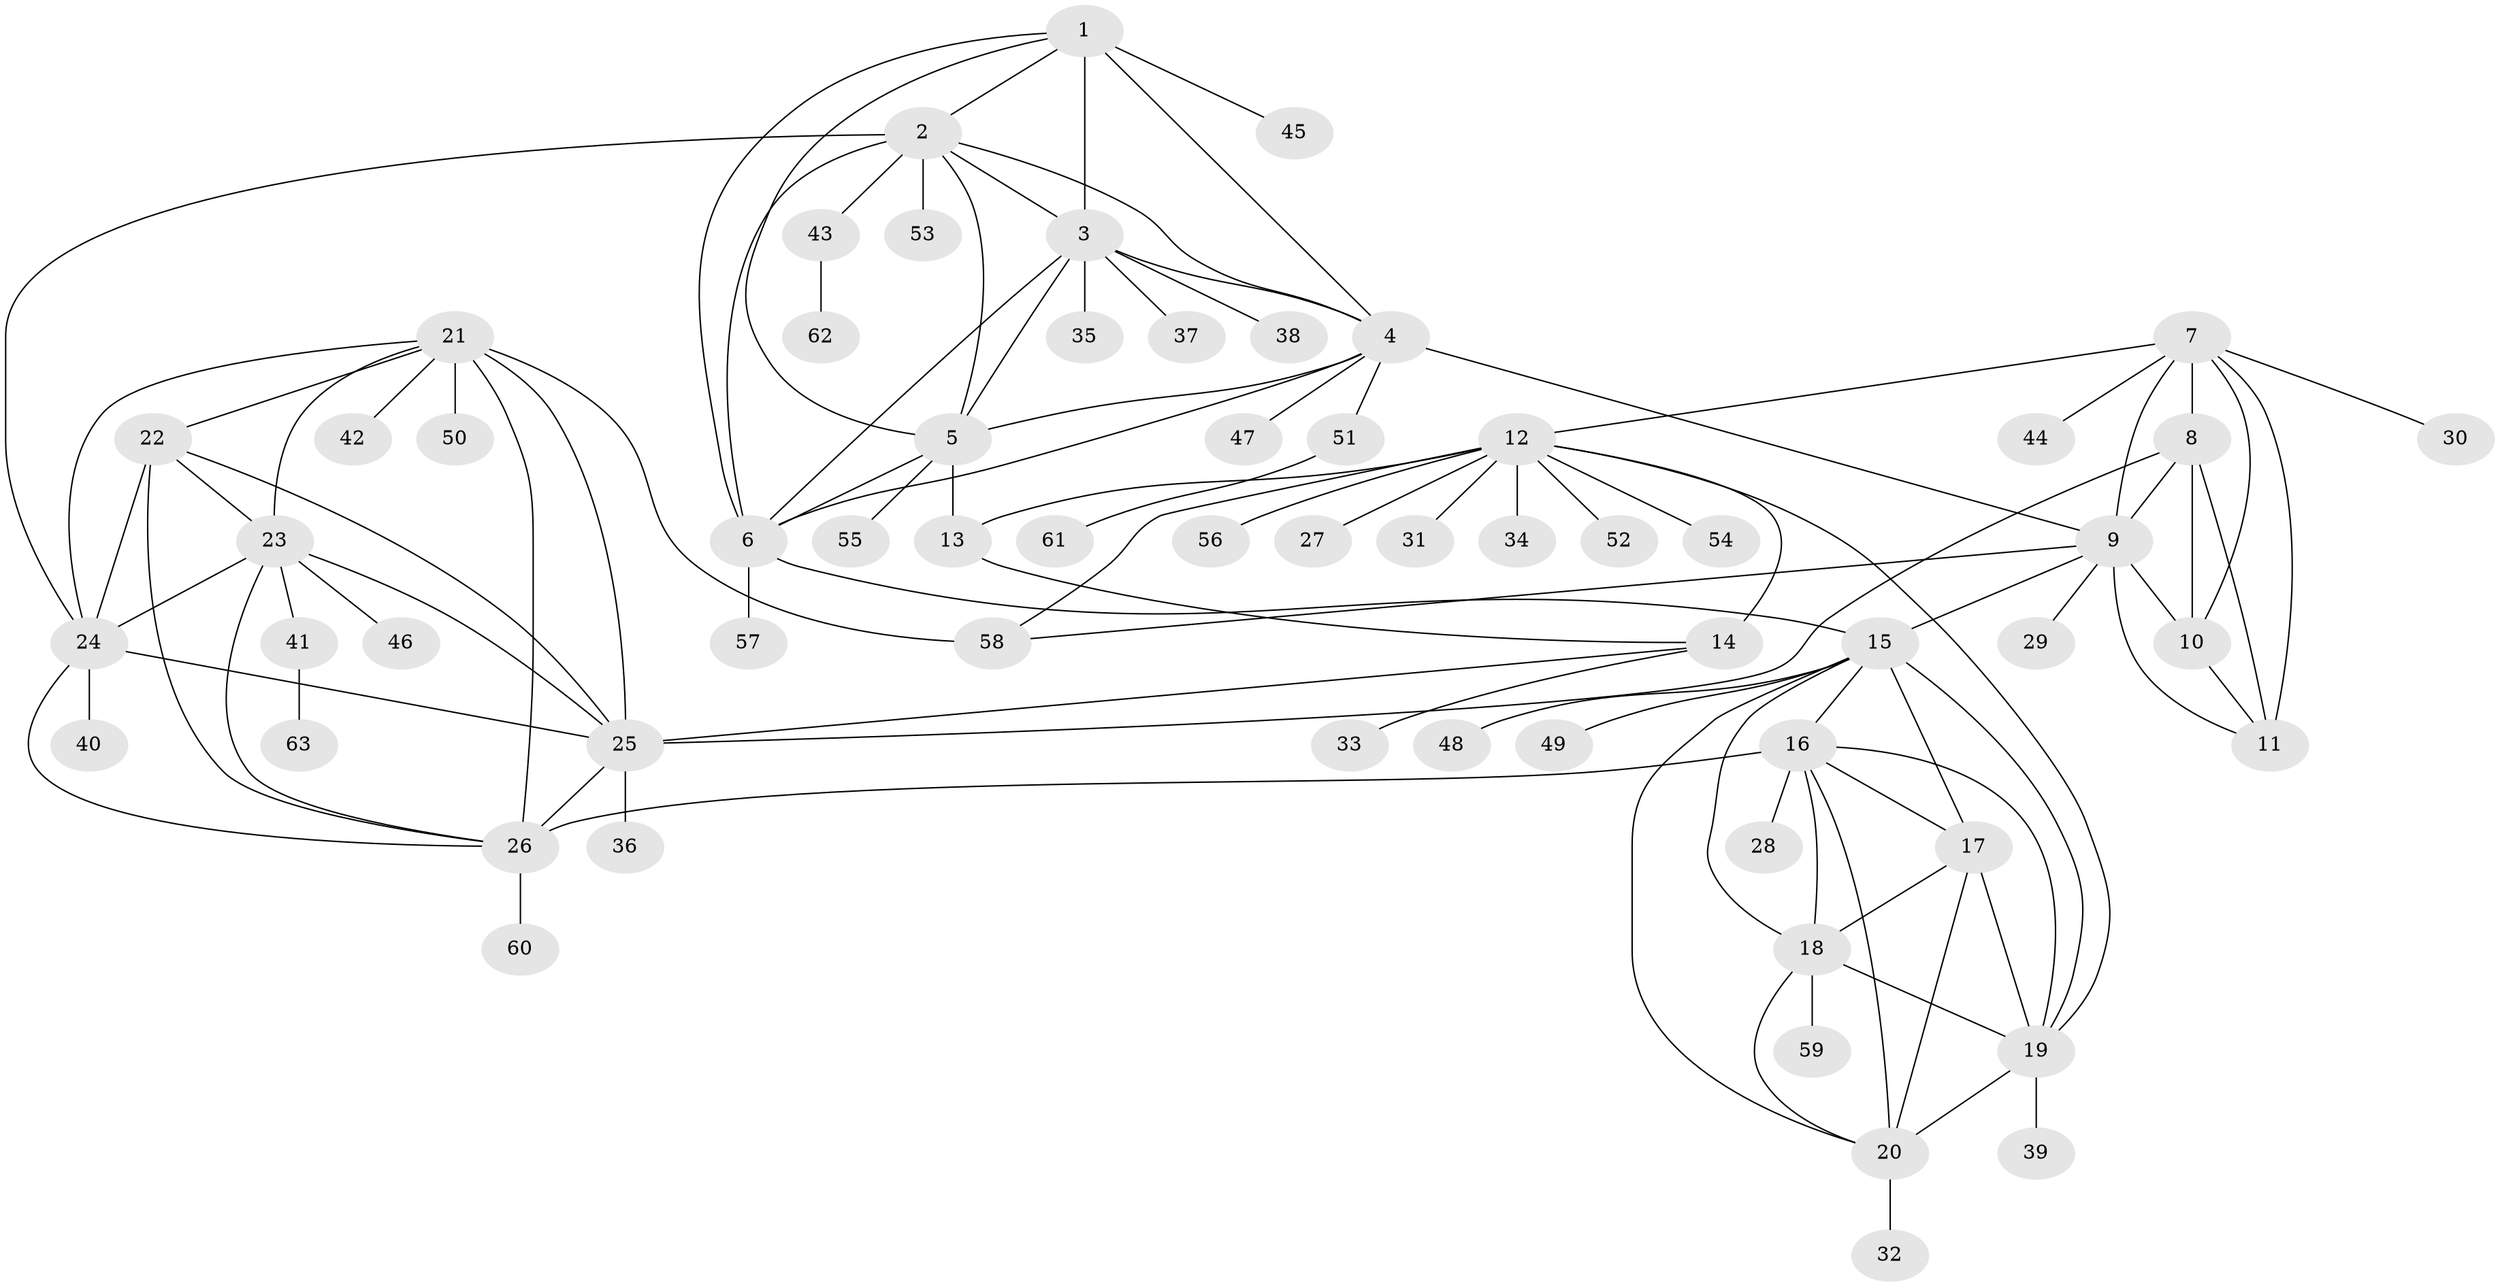 // original degree distribution, {8: 0.047619047619047616, 10: 0.03968253968253968, 11: 0.031746031746031744, 9: 0.023809523809523808, 5: 0.023809523809523808, 6: 0.031746031746031744, 7: 0.031746031746031744, 13: 0.007936507936507936, 1: 0.6111111111111112, 2: 0.12698412698412698, 3: 0.015873015873015872, 4: 0.007936507936507936}
// Generated by graph-tools (version 1.1) at 2025/37/03/09/25 02:37:24]
// undirected, 63 vertices, 107 edges
graph export_dot {
graph [start="1"]
  node [color=gray90,style=filled];
  1;
  2;
  3;
  4;
  5;
  6;
  7;
  8;
  9;
  10;
  11;
  12;
  13;
  14;
  15;
  16;
  17;
  18;
  19;
  20;
  21;
  22;
  23;
  24;
  25;
  26;
  27;
  28;
  29;
  30;
  31;
  32;
  33;
  34;
  35;
  36;
  37;
  38;
  39;
  40;
  41;
  42;
  43;
  44;
  45;
  46;
  47;
  48;
  49;
  50;
  51;
  52;
  53;
  54;
  55;
  56;
  57;
  58;
  59;
  60;
  61;
  62;
  63;
  1 -- 2 [weight=1.0];
  1 -- 3 [weight=1.0];
  1 -- 4 [weight=1.0];
  1 -- 5 [weight=1.0];
  1 -- 6 [weight=1.0];
  1 -- 45 [weight=2.0];
  2 -- 3 [weight=1.0];
  2 -- 4 [weight=1.0];
  2 -- 5 [weight=1.0];
  2 -- 6 [weight=1.0];
  2 -- 24 [weight=1.0];
  2 -- 43 [weight=1.0];
  2 -- 53 [weight=2.0];
  3 -- 4 [weight=1.0];
  3 -- 5 [weight=1.0];
  3 -- 6 [weight=1.0];
  3 -- 35 [weight=1.0];
  3 -- 37 [weight=3.0];
  3 -- 38 [weight=1.0];
  4 -- 5 [weight=1.0];
  4 -- 6 [weight=1.0];
  4 -- 9 [weight=1.0];
  4 -- 47 [weight=1.0];
  4 -- 51 [weight=1.0];
  5 -- 6 [weight=1.0];
  5 -- 13 [weight=1.0];
  5 -- 55 [weight=3.0];
  6 -- 15 [weight=1.0];
  6 -- 57 [weight=1.0];
  7 -- 8 [weight=2.0];
  7 -- 9 [weight=1.0];
  7 -- 10 [weight=1.0];
  7 -- 11 [weight=1.0];
  7 -- 12 [weight=1.0];
  7 -- 30 [weight=1.0];
  7 -- 44 [weight=1.0];
  8 -- 9 [weight=2.0];
  8 -- 10 [weight=6.0];
  8 -- 11 [weight=2.0];
  8 -- 25 [weight=2.0];
  9 -- 10 [weight=1.0];
  9 -- 11 [weight=1.0];
  9 -- 15 [weight=1.0];
  9 -- 29 [weight=1.0];
  9 -- 58 [weight=1.0];
  10 -- 11 [weight=1.0];
  12 -- 13 [weight=4.0];
  12 -- 14 [weight=4.0];
  12 -- 19 [weight=1.0];
  12 -- 27 [weight=1.0];
  12 -- 31 [weight=1.0];
  12 -- 34 [weight=1.0];
  12 -- 52 [weight=1.0];
  12 -- 54 [weight=1.0];
  12 -- 56 [weight=1.0];
  12 -- 58 [weight=1.0];
  13 -- 14 [weight=1.0];
  14 -- 25 [weight=1.0];
  14 -- 33 [weight=1.0];
  15 -- 16 [weight=1.0];
  15 -- 17 [weight=1.0];
  15 -- 18 [weight=1.0];
  15 -- 19 [weight=1.0];
  15 -- 20 [weight=1.0];
  15 -- 48 [weight=1.0];
  15 -- 49 [weight=2.0];
  16 -- 17 [weight=1.0];
  16 -- 18 [weight=1.0];
  16 -- 19 [weight=1.0];
  16 -- 20 [weight=1.0];
  16 -- 26 [weight=1.0];
  16 -- 28 [weight=4.0];
  17 -- 18 [weight=1.0];
  17 -- 19 [weight=1.0];
  17 -- 20 [weight=1.0];
  18 -- 19 [weight=1.0];
  18 -- 20 [weight=1.0];
  18 -- 59 [weight=1.0];
  19 -- 20 [weight=1.0];
  19 -- 39 [weight=1.0];
  20 -- 32 [weight=1.0];
  21 -- 22 [weight=1.0];
  21 -- 23 [weight=1.0];
  21 -- 24 [weight=1.0];
  21 -- 25 [weight=1.0];
  21 -- 26 [weight=1.0];
  21 -- 42 [weight=1.0];
  21 -- 50 [weight=1.0];
  21 -- 58 [weight=2.0];
  22 -- 23 [weight=1.0];
  22 -- 24 [weight=4.0];
  22 -- 25 [weight=1.0];
  22 -- 26 [weight=1.0];
  23 -- 24 [weight=1.0];
  23 -- 25 [weight=1.0];
  23 -- 26 [weight=1.0];
  23 -- 41 [weight=1.0];
  23 -- 46 [weight=1.0];
  24 -- 25 [weight=1.0];
  24 -- 26 [weight=1.0];
  24 -- 40 [weight=1.0];
  25 -- 26 [weight=1.0];
  25 -- 36 [weight=2.0];
  26 -- 60 [weight=1.0];
  41 -- 63 [weight=1.0];
  43 -- 62 [weight=1.0];
  51 -- 61 [weight=2.0];
}
